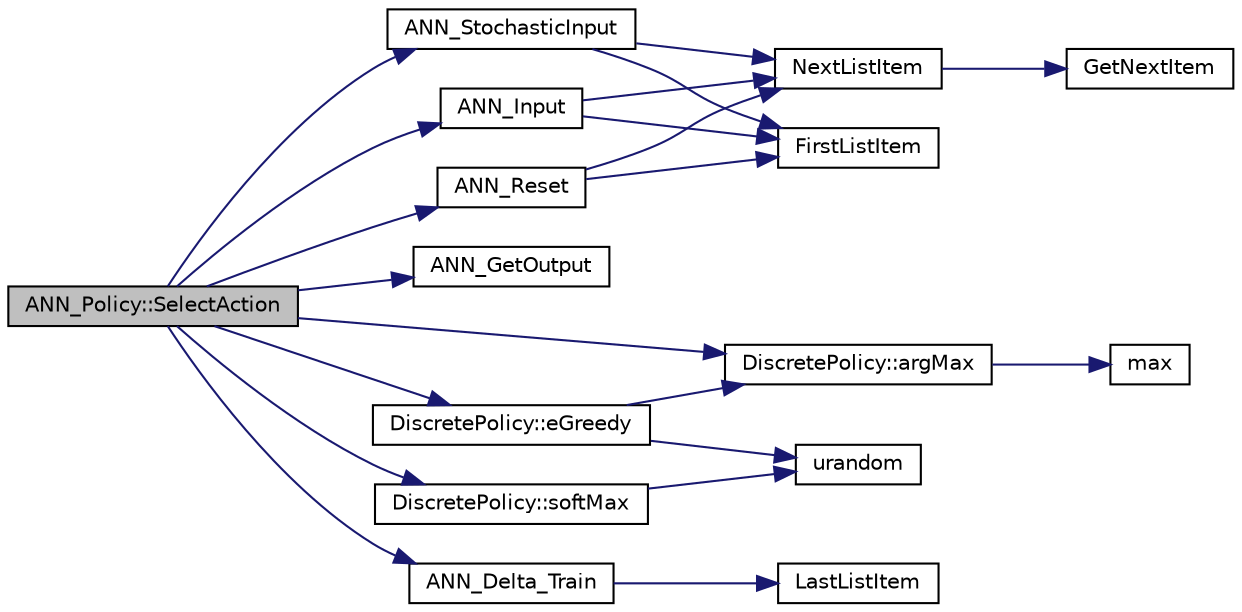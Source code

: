 digraph "ANN_Policy::SelectAction"
{
  edge [fontname="Helvetica",fontsize="10",labelfontname="Helvetica",labelfontsize="10"];
  node [fontname="Helvetica",fontsize="10",shape=record];
  rankdir="LR";
  Node1 [label="ANN_Policy::SelectAction",height=0.2,width=0.4,color="black", fillcolor="grey75", style="filled", fontcolor="black"];
  Node1 -> Node2 [color="midnightblue",fontsize="10",style="solid",fontname="Helvetica"];
  Node2 [label="ANN_StochasticInput",height=0.2,width=0.4,color="black", fillcolor="white", style="filled",URL="$_a_n_n_8cpp.html#ae48fcaf44444dfa6ca9ebc7075948098",tooltip="Stochastically generate an output, depending on parameter distributions. "];
  Node2 -> Node3 [color="midnightblue",fontsize="10",style="solid",fontname="Helvetica"];
  Node3 [label="FirstListItem",height=0.2,width=0.4,color="black", fillcolor="white", style="filled",URL="$_list_8cpp.html#a7b826de9207e75d5fb2d2bd6c600adc0",tooltip="Move to the first list item. "];
  Node2 -> Node4 [color="midnightblue",fontsize="10",style="solid",fontname="Helvetica"];
  Node4 [label="NextListItem",height=0.2,width=0.4,color="black", fillcolor="white", style="filled",URL="$_list_8cpp.html#ac8599038afbcb3ba6c2f0b889325a418",tooltip="Advance one item. "];
  Node4 -> Node5 [color="midnightblue",fontsize="10",style="solid",fontname="Helvetica"];
  Node5 [label="GetNextItem",height=0.2,width=0.4,color="black", fillcolor="white", style="filled",URL="$_list_8cpp.html#a9fd609a2ad8693b33b41332d6e00afec"];
  Node1 -> Node6 [color="midnightblue",fontsize="10",style="solid",fontname="Helvetica"];
  Node6 [label="ANN_GetOutput",height=0.2,width=0.4,color="black", fillcolor="white", style="filled",URL="$_a_n_n_8cpp.html#a689fa1bebe61f41f3840190b3c9d09f2",tooltip="Get the output for the current input. "];
  Node1 -> Node7 [color="midnightblue",fontsize="10",style="solid",fontname="Helvetica"];
  Node7 [label="ANN_Input",height=0.2,width=0.4,color="black", fillcolor="white", style="filled",URL="$_a_n_n_8cpp.html#a4134fd2aa5ec9dd7e5ffb66c96b427a8",tooltip="Give an input vector to the neural network. "];
  Node7 -> Node3 [color="midnightblue",fontsize="10",style="solid",fontname="Helvetica"];
  Node7 -> Node4 [color="midnightblue",fontsize="10",style="solid",fontname="Helvetica"];
  Node1 -> Node8 [color="midnightblue",fontsize="10",style="solid",fontname="Helvetica"];
  Node8 [label="DiscretePolicy::argMax",height=0.2,width=0.4,color="black", fillcolor="white", style="filled",URL="$class_discrete_policy.html#a280c85ce976de3150f772ed4c772c1e0",tooltip="Get ID of maximum action. "];
  Node8 -> Node9 [color="midnightblue",fontsize="10",style="solid",fontname="Helvetica"];
  Node9 [label="max",height=0.2,width=0.4,color="black", fillcolor="white", style="filled",URL="$_basic_8h.html#a5d2b2bbbf85f9a5ef76ff76cf42a4e69"];
  Node1 -> Node10 [color="midnightblue",fontsize="10",style="solid",fontname="Helvetica"];
  Node10 [label="DiscretePolicy::softMax",height=0.2,width=0.4,color="black", fillcolor="white", style="filled",URL="$class_discrete_policy.html#a1a82bb1b411851f8baeedd532b4a4bc1",tooltip="Softmax Gibbs sampling. "];
  Node10 -> Node11 [color="midnightblue",fontsize="10",style="solid",fontname="Helvetica"];
  Node11 [label="urandom",height=0.2,width=0.4,color="black", fillcolor="white", style="filled",URL="$_distribution_8cpp.html#a5d688d70363408aef33fdb9bea5f7d50"];
  Node1 -> Node12 [color="midnightblue",fontsize="10",style="solid",fontname="Helvetica"];
  Node12 [label="DiscretePolicy::eGreedy",height=0.2,width=0.4,color="black", fillcolor="white", style="filled",URL="$class_discrete_policy.html#a969a17dda8b4a094f0f9ea0076aefa5b",tooltip="e-greedy sampling "];
  Node12 -> Node11 [color="midnightblue",fontsize="10",style="solid",fontname="Helvetica"];
  Node12 -> Node8 [color="midnightblue",fontsize="10",style="solid",fontname="Helvetica"];
  Node1 -> Node13 [color="midnightblue",fontsize="10",style="solid",fontname="Helvetica"];
  Node13 [label="ANN_Delta_Train",height=0.2,width=0.4,color="black", fillcolor="white", style="filled",URL="$_a_n_n_8cpp.html#ac2db5e3a1d86cccd7b04e9aad8eac203",tooltip="Minimise a custom cost function. "];
  Node13 -> Node14 [color="midnightblue",fontsize="10",style="solid",fontname="Helvetica"];
  Node14 [label="LastListItem",height=0.2,width=0.4,color="black", fillcolor="white", style="filled",URL="$_list_8cpp.html#aa6ff8ec0fcf1f52622e0f43d0ec53428",tooltip="Move to the last list item. "];
  Node1 -> Node15 [color="midnightblue",fontsize="10",style="solid",fontname="Helvetica"];
  Node15 [label="ANN_Reset",height=0.2,width=0.4,color="black", fillcolor="white", style="filled",URL="$_a_n_n_8cpp.html#a9e9d319dacebf3bd122efcbc9575ad63",tooltip="Resets the eligbility traces and batch updates. "];
  Node15 -> Node3 [color="midnightblue",fontsize="10",style="solid",fontname="Helvetica"];
  Node15 -> Node4 [color="midnightblue",fontsize="10",style="solid",fontname="Helvetica"];
}
